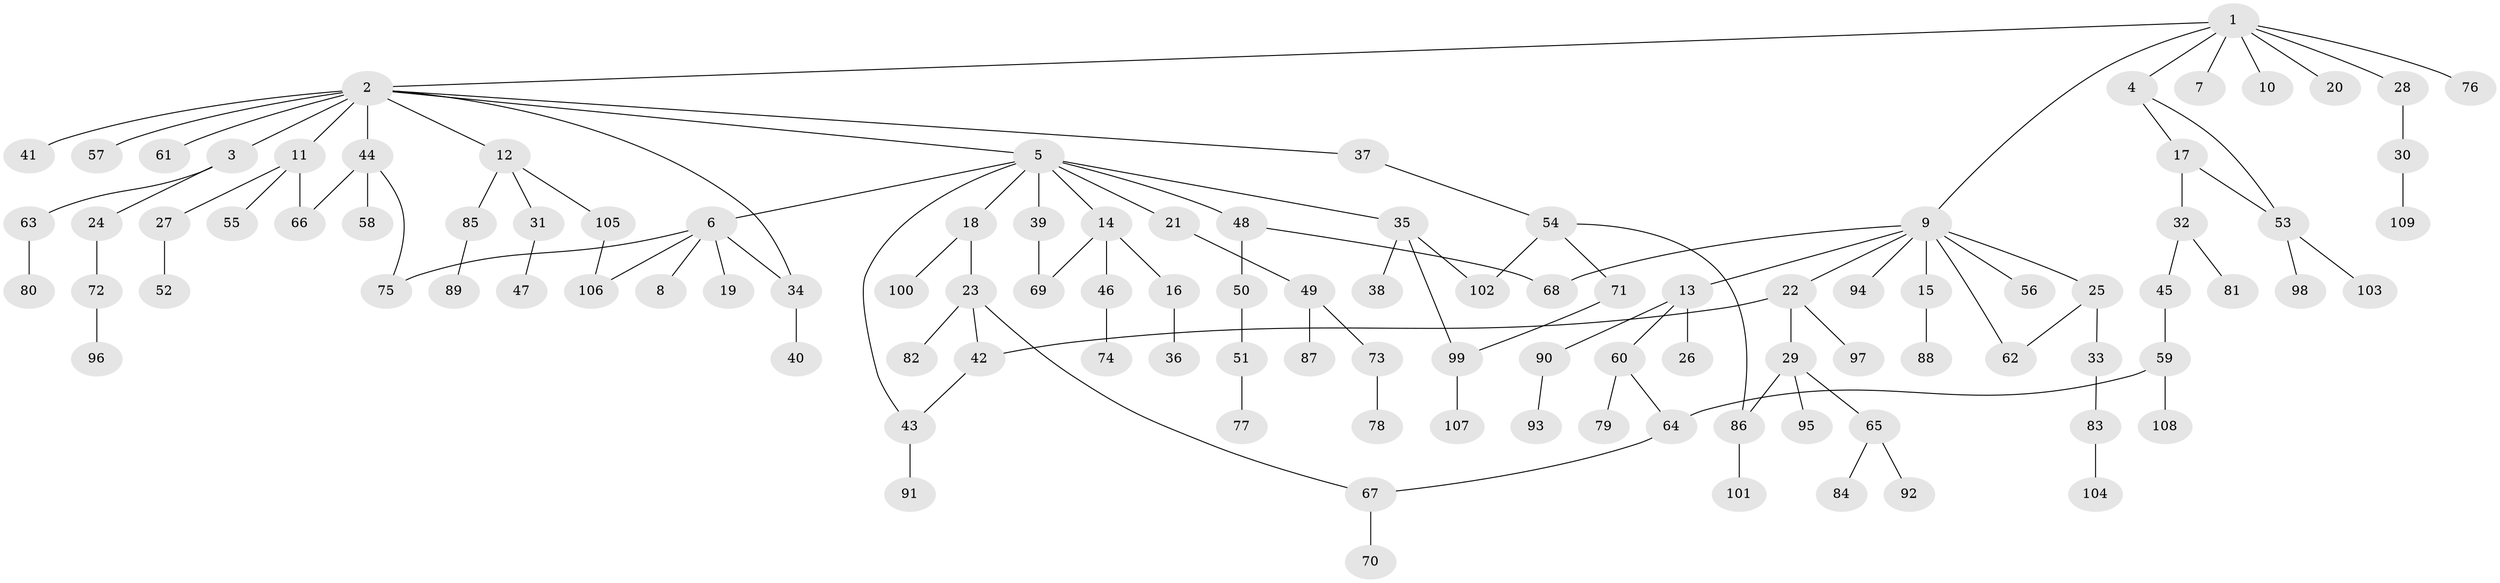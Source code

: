 // coarse degree distribution, {4: 0.058823529411764705, 7: 0.029411764705882353, 2: 0.4411764705882353, 8: 0.029411764705882353, 5: 0.058823529411764705, 3: 0.14705882352941177, 1: 0.23529411764705882}
// Generated by graph-tools (version 1.1) at 2025/48/03/04/25 22:48:54]
// undirected, 109 vertices, 123 edges
graph export_dot {
  node [color=gray90,style=filled];
  1;
  2;
  3;
  4;
  5;
  6;
  7;
  8;
  9;
  10;
  11;
  12;
  13;
  14;
  15;
  16;
  17;
  18;
  19;
  20;
  21;
  22;
  23;
  24;
  25;
  26;
  27;
  28;
  29;
  30;
  31;
  32;
  33;
  34;
  35;
  36;
  37;
  38;
  39;
  40;
  41;
  42;
  43;
  44;
  45;
  46;
  47;
  48;
  49;
  50;
  51;
  52;
  53;
  54;
  55;
  56;
  57;
  58;
  59;
  60;
  61;
  62;
  63;
  64;
  65;
  66;
  67;
  68;
  69;
  70;
  71;
  72;
  73;
  74;
  75;
  76;
  77;
  78;
  79;
  80;
  81;
  82;
  83;
  84;
  85;
  86;
  87;
  88;
  89;
  90;
  91;
  92;
  93;
  94;
  95;
  96;
  97;
  98;
  99;
  100;
  101;
  102;
  103;
  104;
  105;
  106;
  107;
  108;
  109;
  1 -- 2;
  1 -- 4;
  1 -- 7;
  1 -- 9;
  1 -- 10;
  1 -- 20;
  1 -- 28;
  1 -- 76;
  2 -- 3;
  2 -- 5;
  2 -- 11;
  2 -- 12;
  2 -- 37;
  2 -- 41;
  2 -- 44;
  2 -- 57;
  2 -- 61;
  2 -- 34;
  3 -- 24;
  3 -- 63;
  4 -- 17;
  4 -- 53;
  5 -- 6;
  5 -- 14;
  5 -- 18;
  5 -- 21;
  5 -- 35;
  5 -- 39;
  5 -- 48;
  5 -- 43;
  6 -- 8;
  6 -- 19;
  6 -- 34;
  6 -- 106;
  6 -- 75;
  9 -- 13;
  9 -- 15;
  9 -- 22;
  9 -- 25;
  9 -- 56;
  9 -- 94;
  9 -- 62;
  9 -- 68;
  11 -- 27;
  11 -- 55;
  11 -- 66;
  12 -- 31;
  12 -- 85;
  12 -- 105;
  13 -- 26;
  13 -- 60;
  13 -- 90;
  14 -- 16;
  14 -- 46;
  14 -- 69;
  15 -- 88;
  16 -- 36;
  17 -- 32;
  17 -- 53;
  18 -- 23;
  18 -- 100;
  21 -- 49;
  22 -- 29;
  22 -- 42;
  22 -- 97;
  23 -- 82;
  23 -- 42;
  23 -- 67;
  24 -- 72;
  25 -- 33;
  25 -- 62;
  27 -- 52;
  28 -- 30;
  29 -- 65;
  29 -- 86;
  29 -- 95;
  30 -- 109;
  31 -- 47;
  32 -- 45;
  32 -- 81;
  33 -- 83;
  34 -- 40;
  35 -- 38;
  35 -- 99;
  35 -- 102;
  37 -- 54;
  39 -- 69;
  42 -- 43;
  43 -- 91;
  44 -- 58;
  44 -- 66;
  44 -- 75;
  45 -- 59;
  46 -- 74;
  48 -- 50;
  48 -- 68;
  49 -- 73;
  49 -- 87;
  50 -- 51;
  51 -- 77;
  53 -- 98;
  53 -- 103;
  54 -- 71;
  54 -- 102;
  54 -- 86;
  59 -- 64;
  59 -- 108;
  60 -- 79;
  60 -- 64;
  63 -- 80;
  64 -- 67;
  65 -- 84;
  65 -- 92;
  67 -- 70;
  71 -- 99;
  72 -- 96;
  73 -- 78;
  83 -- 104;
  85 -- 89;
  86 -- 101;
  90 -- 93;
  99 -- 107;
  105 -- 106;
}
